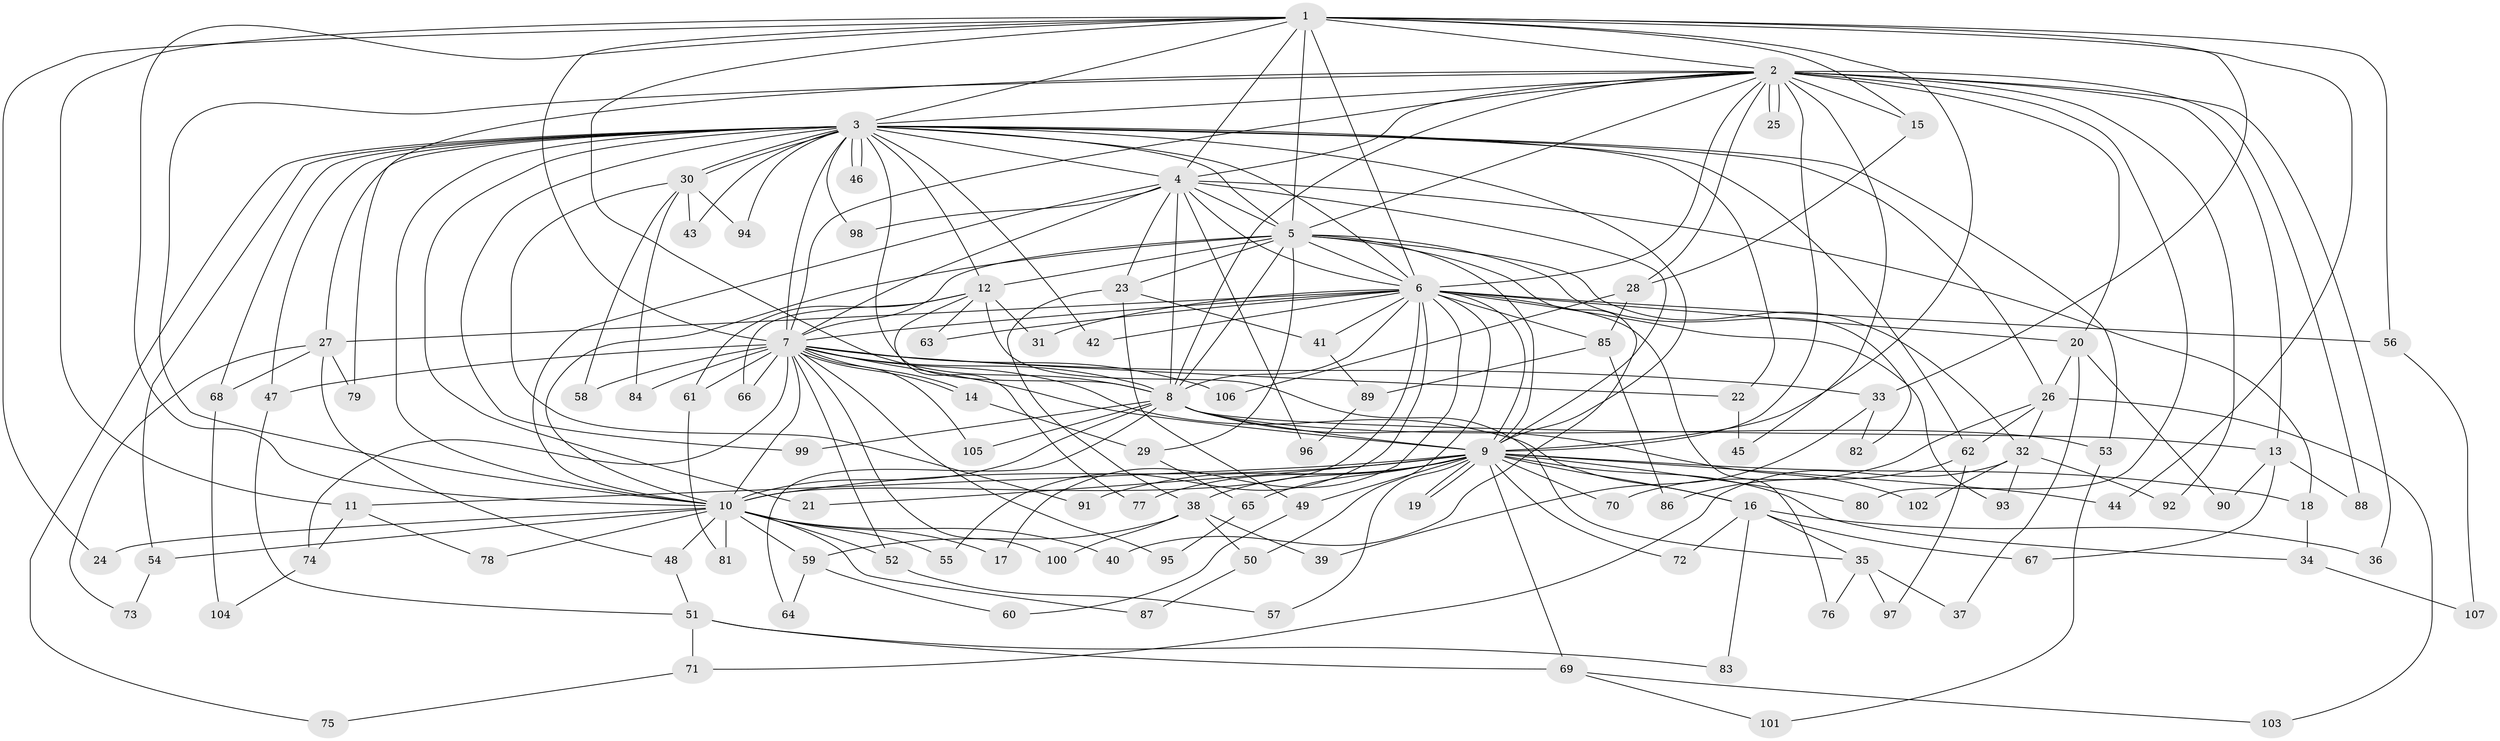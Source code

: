 // Generated by graph-tools (version 1.1) at 2025/34/03/09/25 02:34:44]
// undirected, 107 vertices, 239 edges
graph export_dot {
graph [start="1"]
  node [color=gray90,style=filled];
  1;
  2;
  3;
  4;
  5;
  6;
  7;
  8;
  9;
  10;
  11;
  12;
  13;
  14;
  15;
  16;
  17;
  18;
  19;
  20;
  21;
  22;
  23;
  24;
  25;
  26;
  27;
  28;
  29;
  30;
  31;
  32;
  33;
  34;
  35;
  36;
  37;
  38;
  39;
  40;
  41;
  42;
  43;
  44;
  45;
  46;
  47;
  48;
  49;
  50;
  51;
  52;
  53;
  54;
  55;
  56;
  57;
  58;
  59;
  60;
  61;
  62;
  63;
  64;
  65;
  66;
  67;
  68;
  69;
  70;
  71;
  72;
  73;
  74;
  75;
  76;
  77;
  78;
  79;
  80;
  81;
  82;
  83;
  84;
  85;
  86;
  87;
  88;
  89;
  90;
  91;
  92;
  93;
  94;
  95;
  96;
  97;
  98;
  99;
  100;
  101;
  102;
  103;
  104;
  105;
  106;
  107;
  1 -- 2;
  1 -- 3;
  1 -- 4;
  1 -- 5;
  1 -- 6;
  1 -- 7;
  1 -- 8;
  1 -- 9;
  1 -- 10;
  1 -- 11;
  1 -- 15;
  1 -- 24;
  1 -- 33;
  1 -- 44;
  1 -- 56;
  2 -- 3;
  2 -- 4;
  2 -- 5;
  2 -- 6;
  2 -- 7;
  2 -- 8;
  2 -- 9;
  2 -- 10;
  2 -- 13;
  2 -- 15;
  2 -- 20;
  2 -- 25;
  2 -- 25;
  2 -- 28;
  2 -- 36;
  2 -- 45;
  2 -- 79;
  2 -- 80;
  2 -- 88;
  2 -- 92;
  3 -- 4;
  3 -- 5;
  3 -- 6;
  3 -- 7;
  3 -- 8;
  3 -- 9;
  3 -- 10;
  3 -- 12;
  3 -- 21;
  3 -- 22;
  3 -- 26;
  3 -- 27;
  3 -- 30;
  3 -- 30;
  3 -- 42;
  3 -- 43;
  3 -- 46;
  3 -- 46;
  3 -- 47;
  3 -- 53;
  3 -- 54;
  3 -- 62;
  3 -- 68;
  3 -- 75;
  3 -- 94;
  3 -- 98;
  3 -- 99;
  4 -- 5;
  4 -- 6;
  4 -- 7;
  4 -- 8;
  4 -- 9;
  4 -- 10;
  4 -- 18;
  4 -- 23;
  4 -- 96;
  4 -- 98;
  5 -- 6;
  5 -- 7;
  5 -- 8;
  5 -- 9;
  5 -- 10;
  5 -- 12;
  5 -- 23;
  5 -- 29;
  5 -- 32;
  5 -- 40;
  5 -- 82;
  6 -- 7;
  6 -- 8;
  6 -- 9;
  6 -- 10;
  6 -- 17;
  6 -- 20;
  6 -- 27;
  6 -- 31;
  6 -- 41;
  6 -- 42;
  6 -- 50;
  6 -- 55;
  6 -- 56;
  6 -- 63;
  6 -- 76;
  6 -- 85;
  6 -- 93;
  7 -- 8;
  7 -- 9;
  7 -- 10;
  7 -- 14;
  7 -- 14;
  7 -- 16;
  7 -- 22;
  7 -- 33;
  7 -- 47;
  7 -- 52;
  7 -- 58;
  7 -- 61;
  7 -- 66;
  7 -- 74;
  7 -- 84;
  7 -- 95;
  7 -- 100;
  7 -- 105;
  7 -- 106;
  8 -- 9;
  8 -- 10;
  8 -- 13;
  8 -- 53;
  8 -- 64;
  8 -- 99;
  8 -- 102;
  8 -- 105;
  9 -- 10;
  9 -- 11;
  9 -- 16;
  9 -- 18;
  9 -- 19;
  9 -- 19;
  9 -- 21;
  9 -- 34;
  9 -- 38;
  9 -- 44;
  9 -- 49;
  9 -- 57;
  9 -- 65;
  9 -- 69;
  9 -- 70;
  9 -- 72;
  9 -- 77;
  9 -- 80;
  9 -- 91;
  10 -- 17;
  10 -- 24;
  10 -- 40;
  10 -- 48;
  10 -- 52;
  10 -- 54;
  10 -- 55;
  10 -- 59;
  10 -- 78;
  10 -- 81;
  10 -- 87;
  11 -- 74;
  11 -- 78;
  12 -- 31;
  12 -- 35;
  12 -- 61;
  12 -- 63;
  12 -- 66;
  12 -- 77;
  13 -- 67;
  13 -- 88;
  13 -- 90;
  14 -- 29;
  15 -- 28;
  16 -- 35;
  16 -- 36;
  16 -- 67;
  16 -- 72;
  16 -- 83;
  18 -- 34;
  20 -- 26;
  20 -- 37;
  20 -- 90;
  22 -- 45;
  23 -- 38;
  23 -- 41;
  23 -- 49;
  26 -- 32;
  26 -- 62;
  26 -- 70;
  26 -- 103;
  27 -- 48;
  27 -- 68;
  27 -- 73;
  27 -- 79;
  28 -- 85;
  28 -- 106;
  29 -- 65;
  30 -- 43;
  30 -- 58;
  30 -- 84;
  30 -- 91;
  30 -- 94;
  32 -- 71;
  32 -- 92;
  32 -- 93;
  32 -- 102;
  33 -- 39;
  33 -- 82;
  34 -- 107;
  35 -- 37;
  35 -- 76;
  35 -- 97;
  38 -- 39;
  38 -- 50;
  38 -- 59;
  38 -- 100;
  41 -- 89;
  47 -- 51;
  48 -- 51;
  49 -- 60;
  50 -- 87;
  51 -- 69;
  51 -- 71;
  51 -- 83;
  52 -- 57;
  53 -- 101;
  54 -- 73;
  56 -- 107;
  59 -- 60;
  59 -- 64;
  61 -- 81;
  62 -- 86;
  62 -- 97;
  65 -- 95;
  68 -- 104;
  69 -- 101;
  69 -- 103;
  71 -- 75;
  74 -- 104;
  85 -- 86;
  85 -- 89;
  89 -- 96;
}
